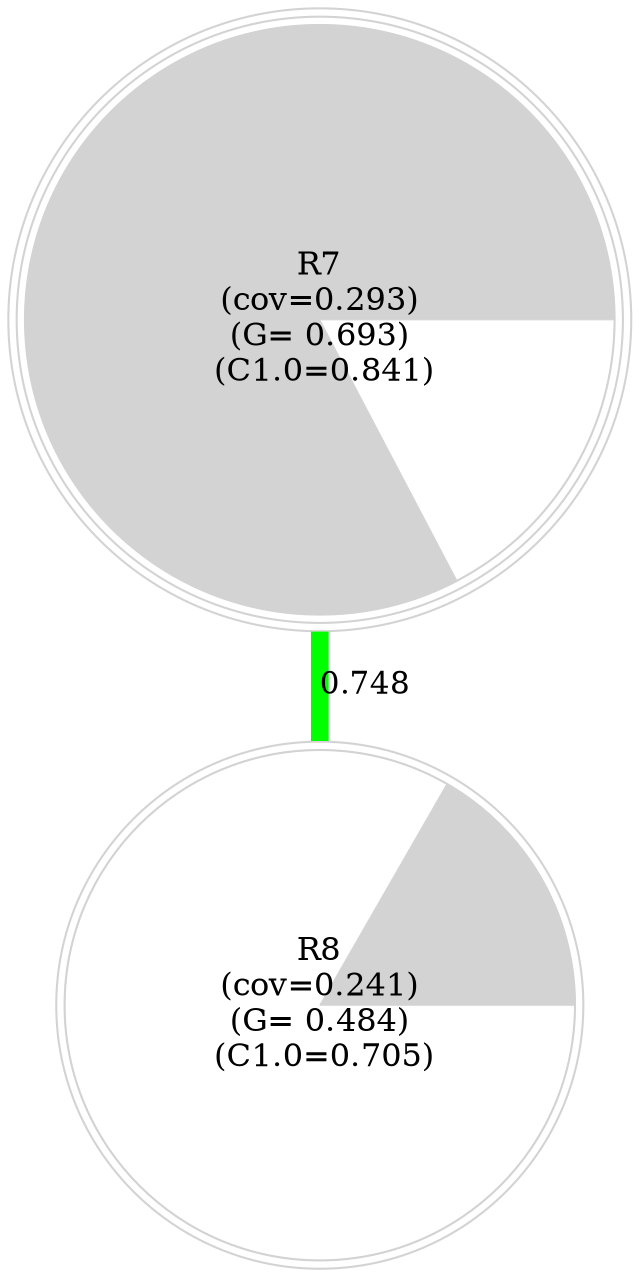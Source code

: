 graph "" {
	name=FINGRAM; ratio=auto; size="10,10"; overlap="scale"; nodesep=0.3; center=true; truecolor=true;

	Rule7 [shape=circle,height=3.932,width=3.932,fixedsize=true,peripheries=3,color="#d3d3d3ff",fillcolor="#d3d3d3;0.8270000219345093:white",fontsize=15.399999618530273,fontcolor=black,style=wedged,label="R7\n (cov=0.293) \n (G= 0.693) \n (C1.0=0.841)",tooltip="Rule7:  IF AlcalinityOfAsh is more or less (more or less (more or less (high))) AND flavanoids is high AND Proline is high THEN Class is 1.0 (cov=0.293 ; G= 0.693 ; C1.0=0.841)"];
	Rule8 [shape=circle,height=3.406,width=3.406,fixedsize=true,peripheries=2,color="#d3d3d3ff",fillcolor="#d3d3d3;0.16699999570846558:white",fontsize=15.399999618530273,fontcolor=black,style=wedged,label="R8\n (cov=0.241) \n (G= 0.484) \n (C1.0=0.705)",tooltip="Rule8:  IF flavanoids is high OR very high AND Proline is very high THEN Class is 1.0 (cov=0.241 ; G= 0.484 ; C1.0=0.705)"];
	  
	Rule7 -- Rule8 [penwidth=8.478,weight=25.224,color=green,fontsize=15,labelfontcolor=green,label="0.748",tooltip="R7 -- R8 (0.748)",title="R7 -- R8 (0.748)"];}